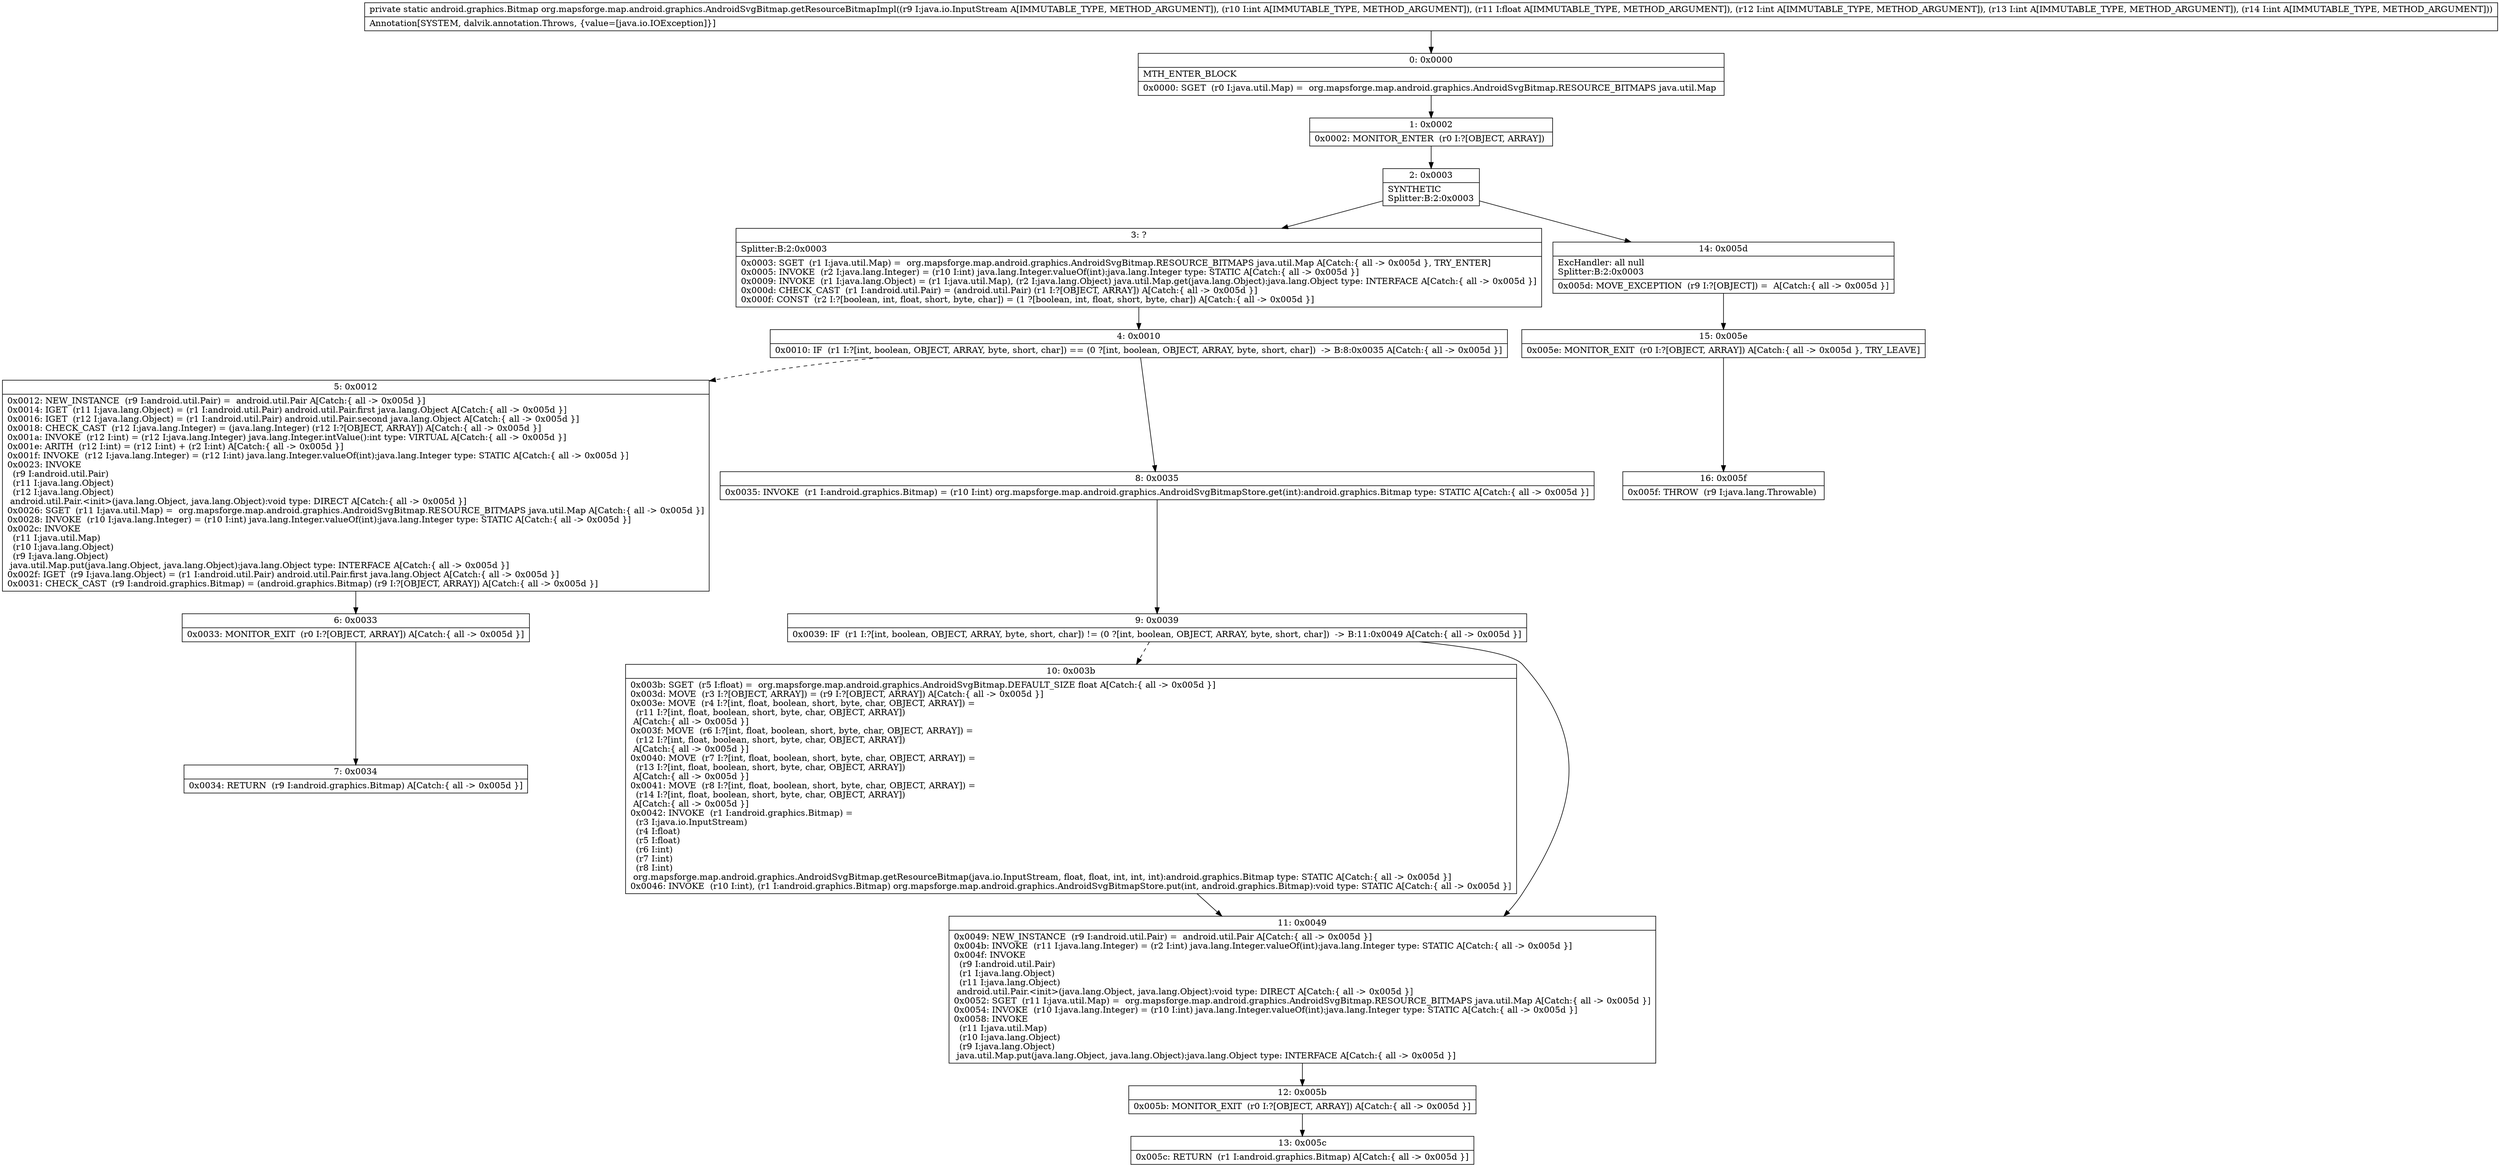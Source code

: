 digraph "CFG fororg.mapsforge.map.android.graphics.AndroidSvgBitmap.getResourceBitmapImpl(Ljava\/io\/InputStream;IFIII)Landroid\/graphics\/Bitmap;" {
Node_0 [shape=record,label="{0\:\ 0x0000|MTH_ENTER_BLOCK\l|0x0000: SGET  (r0 I:java.util.Map) =  org.mapsforge.map.android.graphics.AndroidSvgBitmap.RESOURCE_BITMAPS java.util.Map \l}"];
Node_1 [shape=record,label="{1\:\ 0x0002|0x0002: MONITOR_ENTER  (r0 I:?[OBJECT, ARRAY]) \l}"];
Node_2 [shape=record,label="{2\:\ 0x0003|SYNTHETIC\lSplitter:B:2:0x0003\l}"];
Node_3 [shape=record,label="{3\:\ ?|Splitter:B:2:0x0003\l|0x0003: SGET  (r1 I:java.util.Map) =  org.mapsforge.map.android.graphics.AndroidSvgBitmap.RESOURCE_BITMAPS java.util.Map A[Catch:\{ all \-\> 0x005d \}, TRY_ENTER]\l0x0005: INVOKE  (r2 I:java.lang.Integer) = (r10 I:int) java.lang.Integer.valueOf(int):java.lang.Integer type: STATIC A[Catch:\{ all \-\> 0x005d \}]\l0x0009: INVOKE  (r1 I:java.lang.Object) = (r1 I:java.util.Map), (r2 I:java.lang.Object) java.util.Map.get(java.lang.Object):java.lang.Object type: INTERFACE A[Catch:\{ all \-\> 0x005d \}]\l0x000d: CHECK_CAST  (r1 I:android.util.Pair) = (android.util.Pair) (r1 I:?[OBJECT, ARRAY]) A[Catch:\{ all \-\> 0x005d \}]\l0x000f: CONST  (r2 I:?[boolean, int, float, short, byte, char]) = (1 ?[boolean, int, float, short, byte, char]) A[Catch:\{ all \-\> 0x005d \}]\l}"];
Node_4 [shape=record,label="{4\:\ 0x0010|0x0010: IF  (r1 I:?[int, boolean, OBJECT, ARRAY, byte, short, char]) == (0 ?[int, boolean, OBJECT, ARRAY, byte, short, char])  \-\> B:8:0x0035 A[Catch:\{ all \-\> 0x005d \}]\l}"];
Node_5 [shape=record,label="{5\:\ 0x0012|0x0012: NEW_INSTANCE  (r9 I:android.util.Pair) =  android.util.Pair A[Catch:\{ all \-\> 0x005d \}]\l0x0014: IGET  (r11 I:java.lang.Object) = (r1 I:android.util.Pair) android.util.Pair.first java.lang.Object A[Catch:\{ all \-\> 0x005d \}]\l0x0016: IGET  (r12 I:java.lang.Object) = (r1 I:android.util.Pair) android.util.Pair.second java.lang.Object A[Catch:\{ all \-\> 0x005d \}]\l0x0018: CHECK_CAST  (r12 I:java.lang.Integer) = (java.lang.Integer) (r12 I:?[OBJECT, ARRAY]) A[Catch:\{ all \-\> 0x005d \}]\l0x001a: INVOKE  (r12 I:int) = (r12 I:java.lang.Integer) java.lang.Integer.intValue():int type: VIRTUAL A[Catch:\{ all \-\> 0x005d \}]\l0x001e: ARITH  (r12 I:int) = (r12 I:int) + (r2 I:int) A[Catch:\{ all \-\> 0x005d \}]\l0x001f: INVOKE  (r12 I:java.lang.Integer) = (r12 I:int) java.lang.Integer.valueOf(int):java.lang.Integer type: STATIC A[Catch:\{ all \-\> 0x005d \}]\l0x0023: INVOKE  \l  (r9 I:android.util.Pair)\l  (r11 I:java.lang.Object)\l  (r12 I:java.lang.Object)\l android.util.Pair.\<init\>(java.lang.Object, java.lang.Object):void type: DIRECT A[Catch:\{ all \-\> 0x005d \}]\l0x0026: SGET  (r11 I:java.util.Map) =  org.mapsforge.map.android.graphics.AndroidSvgBitmap.RESOURCE_BITMAPS java.util.Map A[Catch:\{ all \-\> 0x005d \}]\l0x0028: INVOKE  (r10 I:java.lang.Integer) = (r10 I:int) java.lang.Integer.valueOf(int):java.lang.Integer type: STATIC A[Catch:\{ all \-\> 0x005d \}]\l0x002c: INVOKE  \l  (r11 I:java.util.Map)\l  (r10 I:java.lang.Object)\l  (r9 I:java.lang.Object)\l java.util.Map.put(java.lang.Object, java.lang.Object):java.lang.Object type: INTERFACE A[Catch:\{ all \-\> 0x005d \}]\l0x002f: IGET  (r9 I:java.lang.Object) = (r1 I:android.util.Pair) android.util.Pair.first java.lang.Object A[Catch:\{ all \-\> 0x005d \}]\l0x0031: CHECK_CAST  (r9 I:android.graphics.Bitmap) = (android.graphics.Bitmap) (r9 I:?[OBJECT, ARRAY]) A[Catch:\{ all \-\> 0x005d \}]\l}"];
Node_6 [shape=record,label="{6\:\ 0x0033|0x0033: MONITOR_EXIT  (r0 I:?[OBJECT, ARRAY]) A[Catch:\{ all \-\> 0x005d \}]\l}"];
Node_7 [shape=record,label="{7\:\ 0x0034|0x0034: RETURN  (r9 I:android.graphics.Bitmap) A[Catch:\{ all \-\> 0x005d \}]\l}"];
Node_8 [shape=record,label="{8\:\ 0x0035|0x0035: INVOKE  (r1 I:android.graphics.Bitmap) = (r10 I:int) org.mapsforge.map.android.graphics.AndroidSvgBitmapStore.get(int):android.graphics.Bitmap type: STATIC A[Catch:\{ all \-\> 0x005d \}]\l}"];
Node_9 [shape=record,label="{9\:\ 0x0039|0x0039: IF  (r1 I:?[int, boolean, OBJECT, ARRAY, byte, short, char]) != (0 ?[int, boolean, OBJECT, ARRAY, byte, short, char])  \-\> B:11:0x0049 A[Catch:\{ all \-\> 0x005d \}]\l}"];
Node_10 [shape=record,label="{10\:\ 0x003b|0x003b: SGET  (r5 I:float) =  org.mapsforge.map.android.graphics.AndroidSvgBitmap.DEFAULT_SIZE float A[Catch:\{ all \-\> 0x005d \}]\l0x003d: MOVE  (r3 I:?[OBJECT, ARRAY]) = (r9 I:?[OBJECT, ARRAY]) A[Catch:\{ all \-\> 0x005d \}]\l0x003e: MOVE  (r4 I:?[int, float, boolean, short, byte, char, OBJECT, ARRAY]) = \l  (r11 I:?[int, float, boolean, short, byte, char, OBJECT, ARRAY])\l A[Catch:\{ all \-\> 0x005d \}]\l0x003f: MOVE  (r6 I:?[int, float, boolean, short, byte, char, OBJECT, ARRAY]) = \l  (r12 I:?[int, float, boolean, short, byte, char, OBJECT, ARRAY])\l A[Catch:\{ all \-\> 0x005d \}]\l0x0040: MOVE  (r7 I:?[int, float, boolean, short, byte, char, OBJECT, ARRAY]) = \l  (r13 I:?[int, float, boolean, short, byte, char, OBJECT, ARRAY])\l A[Catch:\{ all \-\> 0x005d \}]\l0x0041: MOVE  (r8 I:?[int, float, boolean, short, byte, char, OBJECT, ARRAY]) = \l  (r14 I:?[int, float, boolean, short, byte, char, OBJECT, ARRAY])\l A[Catch:\{ all \-\> 0x005d \}]\l0x0042: INVOKE  (r1 I:android.graphics.Bitmap) = \l  (r3 I:java.io.InputStream)\l  (r4 I:float)\l  (r5 I:float)\l  (r6 I:int)\l  (r7 I:int)\l  (r8 I:int)\l org.mapsforge.map.android.graphics.AndroidSvgBitmap.getResourceBitmap(java.io.InputStream, float, float, int, int, int):android.graphics.Bitmap type: STATIC A[Catch:\{ all \-\> 0x005d \}]\l0x0046: INVOKE  (r10 I:int), (r1 I:android.graphics.Bitmap) org.mapsforge.map.android.graphics.AndroidSvgBitmapStore.put(int, android.graphics.Bitmap):void type: STATIC A[Catch:\{ all \-\> 0x005d \}]\l}"];
Node_11 [shape=record,label="{11\:\ 0x0049|0x0049: NEW_INSTANCE  (r9 I:android.util.Pair) =  android.util.Pair A[Catch:\{ all \-\> 0x005d \}]\l0x004b: INVOKE  (r11 I:java.lang.Integer) = (r2 I:int) java.lang.Integer.valueOf(int):java.lang.Integer type: STATIC A[Catch:\{ all \-\> 0x005d \}]\l0x004f: INVOKE  \l  (r9 I:android.util.Pair)\l  (r1 I:java.lang.Object)\l  (r11 I:java.lang.Object)\l android.util.Pair.\<init\>(java.lang.Object, java.lang.Object):void type: DIRECT A[Catch:\{ all \-\> 0x005d \}]\l0x0052: SGET  (r11 I:java.util.Map) =  org.mapsforge.map.android.graphics.AndroidSvgBitmap.RESOURCE_BITMAPS java.util.Map A[Catch:\{ all \-\> 0x005d \}]\l0x0054: INVOKE  (r10 I:java.lang.Integer) = (r10 I:int) java.lang.Integer.valueOf(int):java.lang.Integer type: STATIC A[Catch:\{ all \-\> 0x005d \}]\l0x0058: INVOKE  \l  (r11 I:java.util.Map)\l  (r10 I:java.lang.Object)\l  (r9 I:java.lang.Object)\l java.util.Map.put(java.lang.Object, java.lang.Object):java.lang.Object type: INTERFACE A[Catch:\{ all \-\> 0x005d \}]\l}"];
Node_12 [shape=record,label="{12\:\ 0x005b|0x005b: MONITOR_EXIT  (r0 I:?[OBJECT, ARRAY]) A[Catch:\{ all \-\> 0x005d \}]\l}"];
Node_13 [shape=record,label="{13\:\ 0x005c|0x005c: RETURN  (r1 I:android.graphics.Bitmap) A[Catch:\{ all \-\> 0x005d \}]\l}"];
Node_14 [shape=record,label="{14\:\ 0x005d|ExcHandler: all null\lSplitter:B:2:0x0003\l|0x005d: MOVE_EXCEPTION  (r9 I:?[OBJECT]) =  A[Catch:\{ all \-\> 0x005d \}]\l}"];
Node_15 [shape=record,label="{15\:\ 0x005e|0x005e: MONITOR_EXIT  (r0 I:?[OBJECT, ARRAY]) A[Catch:\{ all \-\> 0x005d \}, TRY_LEAVE]\l}"];
Node_16 [shape=record,label="{16\:\ 0x005f|0x005f: THROW  (r9 I:java.lang.Throwable) \l}"];
MethodNode[shape=record,label="{private static android.graphics.Bitmap org.mapsforge.map.android.graphics.AndroidSvgBitmap.getResourceBitmapImpl((r9 I:java.io.InputStream A[IMMUTABLE_TYPE, METHOD_ARGUMENT]), (r10 I:int A[IMMUTABLE_TYPE, METHOD_ARGUMENT]), (r11 I:float A[IMMUTABLE_TYPE, METHOD_ARGUMENT]), (r12 I:int A[IMMUTABLE_TYPE, METHOD_ARGUMENT]), (r13 I:int A[IMMUTABLE_TYPE, METHOD_ARGUMENT]), (r14 I:int A[IMMUTABLE_TYPE, METHOD_ARGUMENT]))  | Annotation[SYSTEM, dalvik.annotation.Throws, \{value=[java.io.IOException]\}]\l}"];
MethodNode -> Node_0;
Node_0 -> Node_1;
Node_1 -> Node_2;
Node_2 -> Node_3;
Node_2 -> Node_14;
Node_3 -> Node_4;
Node_4 -> Node_5[style=dashed];
Node_4 -> Node_8;
Node_5 -> Node_6;
Node_6 -> Node_7;
Node_8 -> Node_9;
Node_9 -> Node_10[style=dashed];
Node_9 -> Node_11;
Node_10 -> Node_11;
Node_11 -> Node_12;
Node_12 -> Node_13;
Node_14 -> Node_15;
Node_15 -> Node_16;
}

